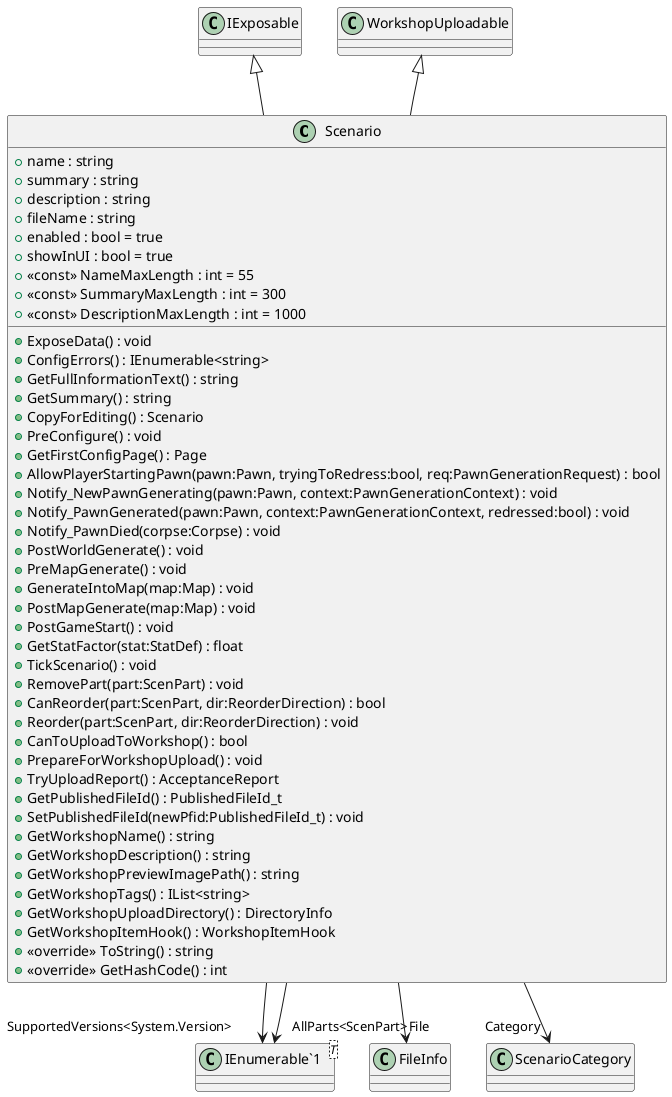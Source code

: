 @startuml
class Scenario {
    + name : string
    + summary : string
    + description : string
    + fileName : string
    + enabled : bool = true
    + showInUI : bool = true
    + <<const>> NameMaxLength : int = 55
    + <<const>> SummaryMaxLength : int = 300
    + <<const>> DescriptionMaxLength : int = 1000
    + ExposeData() : void
    + ConfigErrors() : IEnumerable<string>
    + GetFullInformationText() : string
    + GetSummary() : string
    + CopyForEditing() : Scenario
    + PreConfigure() : void
    + GetFirstConfigPage() : Page
    + AllowPlayerStartingPawn(pawn:Pawn, tryingToRedress:bool, req:PawnGenerationRequest) : bool
    + Notify_NewPawnGenerating(pawn:Pawn, context:PawnGenerationContext) : void
    + Notify_PawnGenerated(pawn:Pawn, context:PawnGenerationContext, redressed:bool) : void
    + Notify_PawnDied(corpse:Corpse) : void
    + PostWorldGenerate() : void
    + PreMapGenerate() : void
    + GenerateIntoMap(map:Map) : void
    + PostMapGenerate(map:Map) : void
    + PostGameStart() : void
    + GetStatFactor(stat:StatDef) : float
    + TickScenario() : void
    + RemovePart(part:ScenPart) : void
    + CanReorder(part:ScenPart, dir:ReorderDirection) : bool
    + Reorder(part:ScenPart, dir:ReorderDirection) : void
    + CanToUploadToWorkshop() : bool
    + PrepareForWorkshopUpload() : void
    + TryUploadReport() : AcceptanceReport
    + GetPublishedFileId() : PublishedFileId_t
    + SetPublishedFileId(newPfid:PublishedFileId_t) : void
    + GetWorkshopName() : string
    + GetWorkshopDescription() : string
    + GetWorkshopPreviewImagePath() : string
    + GetWorkshopTags() : IList<string>
    + GetWorkshopUploadDirectory() : DirectoryInfo
    + GetWorkshopItemHook() : WorkshopItemHook
    + <<override>> ToString() : string
    + <<override>> GetHashCode() : int
}
class "IEnumerable`1"<T> {
}
IExposable <|-- Scenario
WorkshopUploadable <|-- Scenario
Scenario --> "SupportedVersions<System.Version>" "IEnumerable`1"
Scenario --> "File" FileInfo
Scenario --> "AllParts<ScenPart>" "IEnumerable`1"
Scenario --> "Category" ScenarioCategory
@enduml
